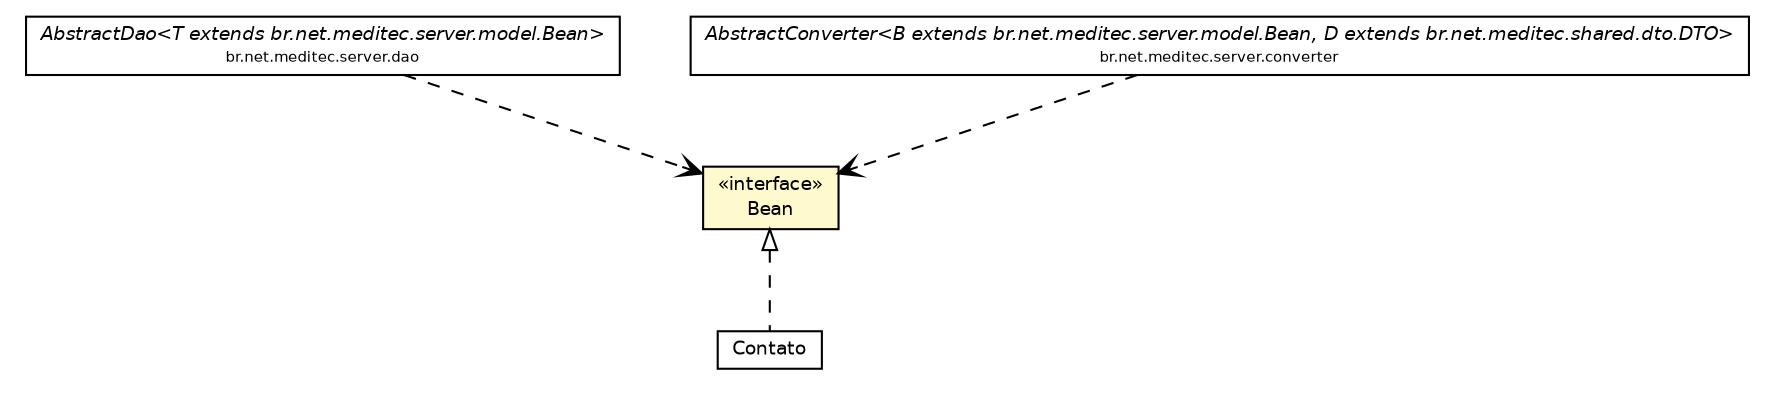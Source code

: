 #!/usr/local/bin/dot
#
# Class diagram 
# Generated by UmlGraph version 4.6 (http://www.spinellis.gr/sw/umlgraph)
#

digraph G {
	edge [fontname="Helvetica",fontsize=10,labelfontname="Helvetica",labelfontsize=10];
	node [fontname="Helvetica",fontsize=10,shape=plaintext];
	// br.net.meditec.server.dao.AbstractDao<T extends br.net.meditec.server.model.Bean>
	c6007 [label=<<table border="0" cellborder="1" cellspacing="0" cellpadding="2" port="p" href="../dao/AbstractDao.html">
		<tr><td><table border="0" cellspacing="0" cellpadding="1">
			<tr><td><font face="Helvetica-Oblique"> AbstractDao&lt;T extends br.net.meditec.server.model.Bean&gt; </font></td></tr>
			<tr><td><font point-size="7.0"> br.net.meditec.server.dao </font></td></tr>
		</table></td></tr>
		</table>>, fontname="Helvetica", fontcolor="black", fontsize=9.0];
	// br.net.meditec.server.model.Contato
	c6008 [label=<<table border="0" cellborder="1" cellspacing="0" cellpadding="2" port="p" href="./Contato.html">
		<tr><td><table border="0" cellspacing="0" cellpadding="1">
			<tr><td> Contato </td></tr>
		</table></td></tr>
		</table>>, fontname="Helvetica", fontcolor="black", fontsize=9.0];
	// br.net.meditec.server.model.Bean
	c6010 [label=<<table border="0" cellborder="1" cellspacing="0" cellpadding="2" port="p" bgcolor="lemonChiffon" href="./Bean.html">
		<tr><td><table border="0" cellspacing="0" cellpadding="1">
			<tr><td> &laquo;interface&raquo; </td></tr>
			<tr><td> Bean </td></tr>
		</table></td></tr>
		</table>>, fontname="Helvetica", fontcolor="black", fontsize=9.0];
	// br.net.meditec.server.converter.AbstractConverter<B extends br.net.meditec.server.model.Bean, D extends br.net.meditec.shared.dto.DTO>
	c6012 [label=<<table border="0" cellborder="1" cellspacing="0" cellpadding="2" port="p" href="../converter/AbstractConverter.html">
		<tr><td><table border="0" cellspacing="0" cellpadding="1">
			<tr><td><font face="Helvetica-Oblique"> AbstractConverter&lt;B extends br.net.meditec.server.model.Bean, D extends br.net.meditec.shared.dto.DTO&gt; </font></td></tr>
			<tr><td><font point-size="7.0"> br.net.meditec.server.converter </font></td></tr>
		</table></td></tr>
		</table>>, fontname="Helvetica", fontcolor="black", fontsize=9.0];
	//br.net.meditec.server.model.Contato implements br.net.meditec.server.model.Bean
	c6010:p -> c6008:p [dir=back,arrowtail=empty,style=dashed];
	// br.net.meditec.server.dao.AbstractDao<T extends br.net.meditec.server.model.Bean> DEPEND br.net.meditec.server.model.Bean
	c6007:p -> c6010:p [taillabel="", label="", headlabel="", fontname="Helvetica", fontcolor="black", fontsize=10.0, color="black", arrowhead=open, style=dashed];
	// br.net.meditec.server.converter.AbstractConverter<B extends br.net.meditec.server.model.Bean, D extends br.net.meditec.shared.dto.DTO> DEPEND br.net.meditec.server.model.Bean
	c6012:p -> c6010:p [taillabel="", label="", headlabel="", fontname="Helvetica", fontcolor="black", fontsize=10.0, color="black", arrowhead=open, style=dashed];
}

